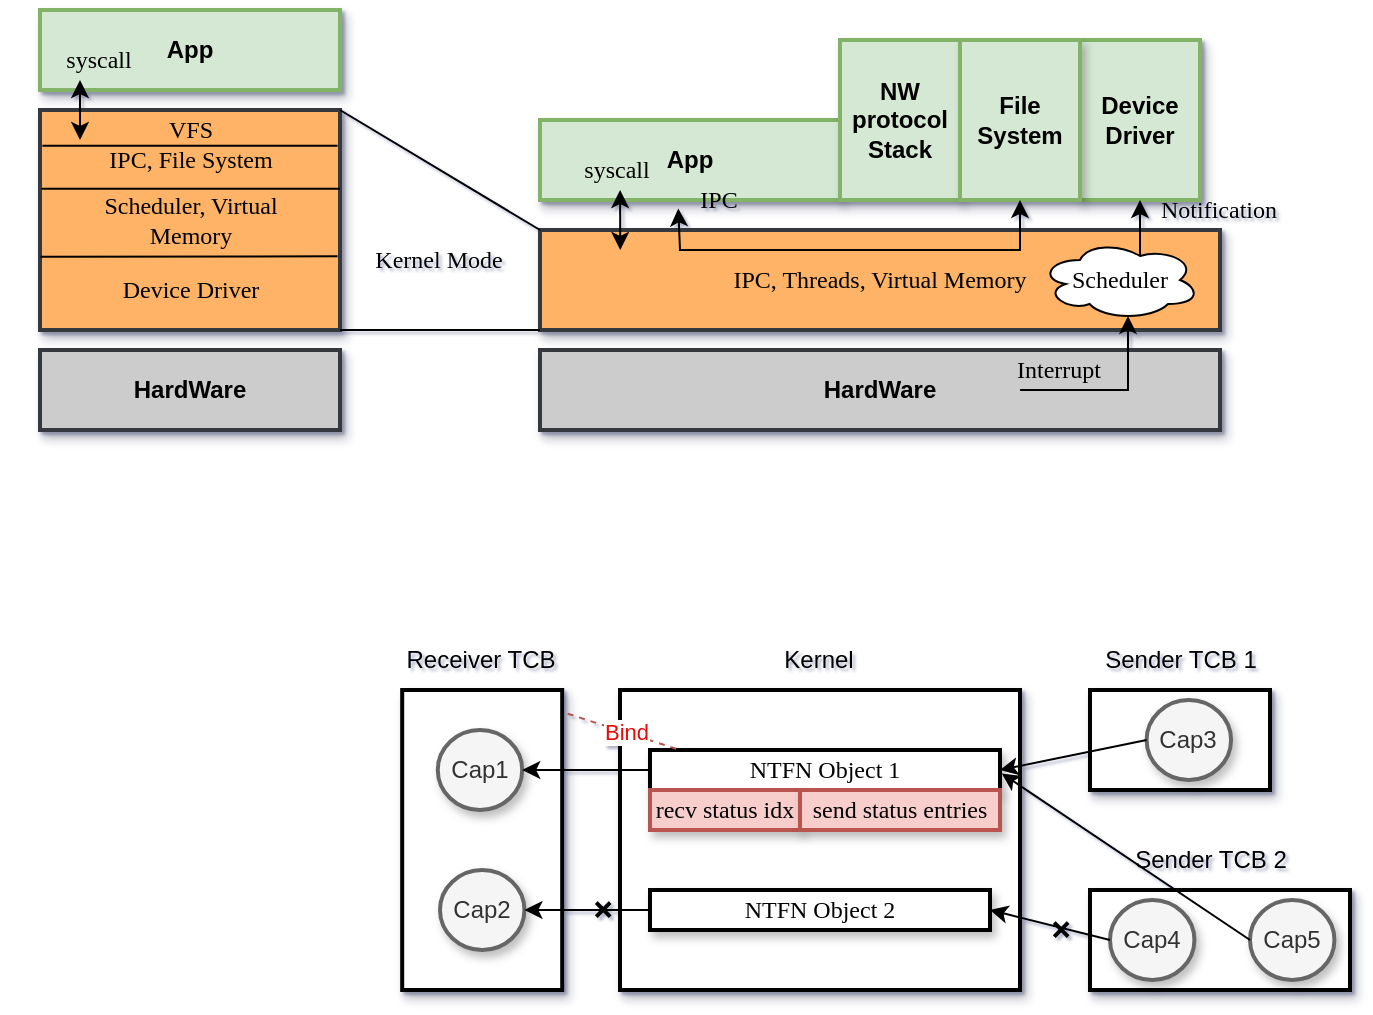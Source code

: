 <mxfile version="24.0.7" type="device">
  <diagram name="第 1 页" id="HJdR2ewPqc4SO0az2n2Y">
    <mxGraphModel dx="881" dy="-2804" grid="1" gridSize="10" guides="1" tooltips="1" connect="1" arrows="1" fold="1" page="1" pageScale="1" pageWidth="1169" pageHeight="827" background="#ffffff" math="0" shadow="1">
      <root>
        <mxCell id="0" />
        <mxCell id="1" parent="0" />
        <mxCell id="p9Vdy9ozkMkJOrNqYk9j-1" value="" style="rounded=0;whiteSpace=wrap;html=1;fillColor=#FFB366;strokeColor=#36393d;strokeWidth=2;container=0;shadow=1;" parent="1" vertex="1">
          <mxGeometry x="110" y="4100" width="150" height="110" as="geometry" />
        </mxCell>
        <mxCell id="p9Vdy9ozkMkJOrNqYk9j-2" value="&lt;b&gt;HardWare&lt;/b&gt;" style="rounded=0;whiteSpace=wrap;html=1;fillColor=#CCCCCC;strokeColor=#36393d;strokeWidth=2;container=0;shadow=1;" parent="1" vertex="1">
          <mxGeometry x="110" y="4220" width="150" height="40" as="geometry" />
        </mxCell>
        <mxCell id="p9Vdy9ozkMkJOrNqYk9j-3" value="" style="endArrow=none;html=1;rounded=0;entryX=0.008;entryY=0.162;entryDx=0;entryDy=0;exitX=0.992;exitY=0.162;exitDx=0;exitDy=0;entryPerimeter=0;exitPerimeter=0;" parent="1" source="p9Vdy9ozkMkJOrNqYk9j-1" target="p9Vdy9ozkMkJOrNqYk9j-1" edge="1">
          <mxGeometry width="50" height="50" relative="1" as="geometry">
            <mxPoint x="260" y="4128" as="sourcePoint" />
            <mxPoint x="190" y="4110" as="targetPoint" />
          </mxGeometry>
        </mxCell>
        <mxCell id="p9Vdy9ozkMkJOrNqYk9j-4" value="" style="endArrow=none;html=1;rounded=0;entryX=0.005;entryY=0.358;entryDx=0;entryDy=0;entryPerimeter=0;exitX=1;exitY=0.358;exitDx=0;exitDy=0;exitPerimeter=0;" parent="1" source="p9Vdy9ozkMkJOrNqYk9j-1" target="p9Vdy9ozkMkJOrNqYk9j-1" edge="1">
          <mxGeometry width="50" height="50" relative="1" as="geometry">
            <mxPoint x="260" y="4154.76" as="sourcePoint" />
            <mxPoint x="110" y="4154.76" as="targetPoint" />
          </mxGeometry>
        </mxCell>
        <mxCell id="p9Vdy9ozkMkJOrNqYk9j-5" value="" style="endArrow=none;html=1;rounded=0;entryX=0.002;entryY=0.667;entryDx=0;entryDy=0;entryPerimeter=0;exitX=0.992;exitY=0.665;exitDx=0;exitDy=0;exitPerimeter=0;" parent="1" source="p9Vdy9ozkMkJOrNqYk9j-1" target="p9Vdy9ozkMkJOrNqYk9j-1" edge="1">
          <mxGeometry width="50" height="50" relative="1" as="geometry">
            <mxPoint x="260" y="4180" as="sourcePoint" />
            <mxPoint x="110" y="4180" as="targetPoint" />
          </mxGeometry>
        </mxCell>
        <mxCell id="p9Vdy9ozkMkJOrNqYk9j-6" value="&lt;font style=&quot;font-size: 12px;&quot; face=&quot;Times New Roman&quot;&gt;VFS&lt;/font&gt;" style="text;strokeColor=none;align=center;fillColor=none;html=1;verticalAlign=middle;whiteSpace=wrap;rounded=0;strokeWidth=1;container=0;" parent="1" vertex="1">
          <mxGeometry x="135.58" y="4100" width="98.83" height="20" as="geometry" />
        </mxCell>
        <mxCell id="p9Vdy9ozkMkJOrNqYk9j-8" value="&lt;font style=&quot;font-size: 12px;&quot; face=&quot;Times New Roman&quot;&gt;IPC, File System&lt;/font&gt;" style="text;strokeColor=none;align=center;fillColor=none;html=1;verticalAlign=middle;whiteSpace=wrap;rounded=0;strokeWidth=1;container=0;" parent="1" vertex="1">
          <mxGeometry x="135.58" y="4115" width="98.83" height="20" as="geometry" />
        </mxCell>
        <mxCell id="p9Vdy9ozkMkJOrNqYk9j-9" value="&lt;font style=&quot;font-size: 12px;&quot; face=&quot;Times New Roman&quot;&gt;Scheduler, Virtual Memory&lt;/font&gt;" style="text;strokeColor=none;align=center;fillColor=none;html=1;verticalAlign=middle;whiteSpace=wrap;rounded=0;strokeWidth=1;container=0;" parent="1" vertex="1">
          <mxGeometry x="135.58" y="4145" width="98.83" height="20" as="geometry" />
        </mxCell>
        <mxCell id="p9Vdy9ozkMkJOrNqYk9j-10" value="&lt;font style=&quot;font-size: 12px;&quot; face=&quot;Times New Roman&quot;&gt;Device Driver&lt;/font&gt;" style="text;strokeColor=none;align=center;fillColor=none;html=1;verticalAlign=middle;whiteSpace=wrap;rounded=0;strokeWidth=1;container=0;" parent="1" vertex="1">
          <mxGeometry x="135.58" y="4180" width="98.83" height="20" as="geometry" />
        </mxCell>
        <mxCell id="p9Vdy9ozkMkJOrNqYk9j-11" value="&lt;b&gt;App&lt;/b&gt;" style="rounded=0;whiteSpace=wrap;html=1;fillColor=#d5e8d4;strokeColor=#82b366;strokeWidth=2;container=0;shadow=1;" parent="1" vertex="1">
          <mxGeometry x="110" y="4050" width="150" height="40" as="geometry" />
        </mxCell>
        <mxCell id="p9Vdy9ozkMkJOrNqYk9j-12" value="&lt;font face=&quot;Times New Roman&quot;&gt;IPC, Threads, Virtual Memory&lt;/font&gt;" style="rounded=0;whiteSpace=wrap;html=1;fillColor=#FFB366;strokeColor=#36393d;strokeWidth=2;container=0;shadow=1;" parent="1" vertex="1">
          <mxGeometry x="360" y="4160" width="340" height="50" as="geometry" />
        </mxCell>
        <mxCell id="p9Vdy9ozkMkJOrNqYk9j-13" value="&lt;b&gt;HardWare&lt;/b&gt;" style="rounded=0;whiteSpace=wrap;html=1;fillColor=#CCCCCC;strokeColor=#36393d;strokeWidth=2;container=0;shadow=1;" parent="1" vertex="1">
          <mxGeometry x="360" y="4220" width="340" height="40" as="geometry" />
        </mxCell>
        <mxCell id="p9Vdy9ozkMkJOrNqYk9j-21" value="&lt;b&gt;App&lt;/b&gt;" style="rounded=0;whiteSpace=wrap;html=1;fillColor=#d5e8d4;strokeColor=#82b366;strokeWidth=2;container=0;shadow=1;" parent="1" vertex="1">
          <mxGeometry x="360" y="4105" width="150" height="40" as="geometry" />
        </mxCell>
        <mxCell id="p9Vdy9ozkMkJOrNqYk9j-22" value="&lt;b&gt;NW protocol Stack&lt;/b&gt;" style="rounded=0;whiteSpace=wrap;html=1;fillColor=#d5e8d4;strokeColor=#82b366;strokeWidth=2;container=0;shadow=1;" parent="1" vertex="1">
          <mxGeometry x="510" y="4065" width="60" height="80" as="geometry" />
        </mxCell>
        <mxCell id="p9Vdy9ozkMkJOrNqYk9j-23" value="&lt;b&gt;Device Driver&lt;/b&gt;" style="rounded=0;whiteSpace=wrap;html=1;fillColor=#d5e8d4;strokeColor=#82b366;strokeWidth=2;container=0;shadow=1;" parent="1" vertex="1">
          <mxGeometry x="630" y="4065" width="60" height="80" as="geometry" />
        </mxCell>
        <mxCell id="p9Vdy9ozkMkJOrNqYk9j-24" value="&lt;b&gt;File System&lt;/b&gt;" style="rounded=0;whiteSpace=wrap;html=1;fillColor=#d5e8d4;strokeColor=#82b366;strokeWidth=2;container=0;shadow=1;" parent="1" vertex="1">
          <mxGeometry x="570" y="4065" width="60" height="80" as="geometry" />
        </mxCell>
        <mxCell id="p9Vdy9ozkMkJOrNqYk9j-25" value="" style="endArrow=none;html=1;rounded=0;exitX=1;exitY=0;exitDx=0;exitDy=0;entryX=0;entryY=0;entryDx=0;entryDy=0;" parent="1" source="p9Vdy9ozkMkJOrNqYk9j-1" target="p9Vdy9ozkMkJOrNqYk9j-12" edge="1">
          <mxGeometry width="50" height="50" relative="1" as="geometry">
            <mxPoint x="430" y="4100" as="sourcePoint" />
            <mxPoint x="480" y="4050" as="targetPoint" />
          </mxGeometry>
        </mxCell>
        <mxCell id="p9Vdy9ozkMkJOrNqYk9j-26" value="" style="endArrow=none;html=1;rounded=0;exitX=1;exitY=0;exitDx=0;exitDy=0;entryX=0;entryY=1;entryDx=0;entryDy=0;" parent="1" target="p9Vdy9ozkMkJOrNqYk9j-12" edge="1">
          <mxGeometry width="50" height="50" relative="1" as="geometry">
            <mxPoint x="260" y="4210" as="sourcePoint" />
            <mxPoint x="360" y="4270" as="targetPoint" />
          </mxGeometry>
        </mxCell>
        <mxCell id="p9Vdy9ozkMkJOrNqYk9j-27" value="&lt;font style=&quot;font-size: 12px;&quot; face=&quot;Times New Roman&quot;&gt;Kernel Mode&lt;/font&gt;" style="text;strokeColor=none;align=center;fillColor=none;html=1;verticalAlign=middle;whiteSpace=wrap;rounded=0;strokeWidth=1;container=0;" parent="1" vertex="1">
          <mxGeometry x="260" y="4165" width="98.83" height="20" as="geometry" />
        </mxCell>
        <mxCell id="p9Vdy9ozkMkJOrNqYk9j-32" value="" style="endArrow=classic;startArrow=classic;html=1;rounded=0;entryX=0.5;entryY=1;entryDx=0;entryDy=0;exitX=0.461;exitY=1.106;exitDx=0;exitDy=0;exitPerimeter=0;" parent="1" source="p9Vdy9ozkMkJOrNqYk9j-21" target="p9Vdy9ozkMkJOrNqYk9j-24" edge="1">
          <mxGeometry width="50" height="50" relative="1" as="geometry">
            <mxPoint x="430" y="4150" as="sourcePoint" />
            <mxPoint x="480" y="4180" as="targetPoint" />
            <Array as="points">
              <mxPoint x="430" y="4170" />
              <mxPoint x="600" y="4170" />
            </Array>
          </mxGeometry>
        </mxCell>
        <mxCell id="p9Vdy9ozkMkJOrNqYk9j-35" value="" style="endArrow=classic;startArrow=classic;html=1;rounded=0;exitX=0.118;exitY=0.2;exitDx=0;exitDy=0;exitPerimeter=0;entryX=0.267;entryY=0.875;entryDx=0;entryDy=0;entryPerimeter=0;" parent="1" source="p9Vdy9ozkMkJOrNqYk9j-12" target="p9Vdy9ozkMkJOrNqYk9j-21" edge="1">
          <mxGeometry width="50" height="50" relative="1" as="geometry">
            <mxPoint x="360" y="4180" as="sourcePoint" />
            <mxPoint x="410" y="4130" as="targetPoint" />
          </mxGeometry>
        </mxCell>
        <mxCell id="p9Vdy9ozkMkJOrNqYk9j-36" value="&lt;font style=&quot;font-size: 12px;&quot; face=&quot;Times New Roman&quot;&gt;syscall&lt;/font&gt;" style="text;strokeColor=none;align=center;fillColor=none;html=1;verticalAlign=middle;whiteSpace=wrap;rounded=0;strokeWidth=1;container=0;" parent="1" vertex="1">
          <mxGeometry x="348.83" y="4120" width="98.83" height="20" as="geometry" />
        </mxCell>
        <mxCell id="p9Vdy9ozkMkJOrNqYk9j-37" value="&lt;font style=&quot;font-size: 12px;&quot; face=&quot;Times New Roman&quot;&gt;IPC&lt;/font&gt;" style="text;strokeColor=none;align=center;fillColor=none;html=1;verticalAlign=middle;whiteSpace=wrap;rounded=0;strokeWidth=1;container=0;" parent="1" vertex="1">
          <mxGeometry x="400.0" y="4135" width="98.83" height="20" as="geometry" />
        </mxCell>
        <mxCell id="p9Vdy9ozkMkJOrNqYk9j-39" value="&lt;font face=&quot;Times New Roman&quot;&gt;Scheduler&lt;/font&gt;" style="ellipse;shape=cloud;whiteSpace=wrap;html=1;" parent="1" vertex="1">
          <mxGeometry x="610" y="4165" width="80" height="40" as="geometry" />
        </mxCell>
        <mxCell id="p9Vdy9ozkMkJOrNqYk9j-40" value="" style="endArrow=classic;html=1;rounded=0;exitX=0.706;exitY=0.5;exitDx=0;exitDy=0;exitPerimeter=0;entryX=0.55;entryY=0.95;entryDx=0;entryDy=0;entryPerimeter=0;" parent="1" source="p9Vdy9ozkMkJOrNqYk9j-13" target="p9Vdy9ozkMkJOrNqYk9j-39" edge="1">
          <mxGeometry width="50" height="50" relative="1" as="geometry">
            <mxPoint x="550" y="4250" as="sourcePoint" />
            <mxPoint x="600" y="4200" as="targetPoint" />
            <Array as="points">
              <mxPoint x="654" y="4240" />
            </Array>
          </mxGeometry>
        </mxCell>
        <mxCell id="p9Vdy9ozkMkJOrNqYk9j-41" value="&lt;font style=&quot;font-size: 12px;&quot; face=&quot;Times New Roman&quot;&gt;Interrupt&lt;/font&gt;" style="text;strokeColor=none;align=center;fillColor=none;html=1;verticalAlign=middle;whiteSpace=wrap;rounded=0;strokeWidth=1;container=0;" parent="1" vertex="1">
          <mxGeometry x="570" y="4220" width="98.83" height="20" as="geometry" />
        </mxCell>
        <mxCell id="p9Vdy9ozkMkJOrNqYk9j-42" value="" style="endArrow=classic;html=1;rounded=0;exitX=0.625;exitY=0.2;exitDx=0;exitDy=0;exitPerimeter=0;" parent="1" source="p9Vdy9ozkMkJOrNqYk9j-39" target="p9Vdy9ozkMkJOrNqYk9j-23" edge="1">
          <mxGeometry width="50" height="50" relative="1" as="geometry">
            <mxPoint x="550" y="4250" as="sourcePoint" />
            <mxPoint x="600" y="4200" as="targetPoint" />
          </mxGeometry>
        </mxCell>
        <mxCell id="p9Vdy9ozkMkJOrNqYk9j-43" value="&lt;font style=&quot;font-size: 12px;&quot; face=&quot;Times New Roman&quot;&gt;Notification&lt;/font&gt;" style="text;strokeColor=none;align=center;fillColor=none;html=1;verticalAlign=middle;whiteSpace=wrap;rounded=0;strokeWidth=1;container=0;" parent="1" vertex="1">
          <mxGeometry x="650" y="4140" width="98.83" height="20" as="geometry" />
        </mxCell>
        <mxCell id="p9Vdy9ozkMkJOrNqYk9j-45" value="" style="endArrow=classic;startArrow=classic;html=1;rounded=0;exitX=0.118;exitY=0.2;exitDx=0;exitDy=0;exitPerimeter=0;entryX=0.267;entryY=0.875;entryDx=0;entryDy=0;entryPerimeter=0;" parent="1" edge="1">
          <mxGeometry width="50" height="50" relative="1" as="geometry">
            <mxPoint x="130" y="4115" as="sourcePoint" />
            <mxPoint x="130" y="4085" as="targetPoint" />
          </mxGeometry>
        </mxCell>
        <mxCell id="p9Vdy9ozkMkJOrNqYk9j-46" value="&lt;font style=&quot;font-size: 12px;&quot; face=&quot;Times New Roman&quot;&gt;syscall&lt;/font&gt;" style="text;strokeColor=none;align=center;fillColor=none;html=1;verticalAlign=middle;whiteSpace=wrap;rounded=0;strokeWidth=1;container=0;" parent="1" vertex="1">
          <mxGeometry x="90.0" y="4065" width="98.83" height="20" as="geometry" />
        </mxCell>
        <mxCell id="B-JMvFTmKCqjfrojI3Oj-91" value="" style="rounded=0;whiteSpace=wrap;html=1;strokeWidth=2;container=0;shadow=1;" vertex="1" parent="1">
          <mxGeometry x="400" y="4390" width="200" height="150" as="geometry" />
        </mxCell>
        <mxCell id="B-JMvFTmKCqjfrojI3Oj-93" value="&lt;font face=&quot;Times New Roman&quot;&gt;NTFN Object 1&lt;/font&gt;" style="rounded=0;whiteSpace=wrap;html=1;strokeWidth=2;container=0;shadow=1;" vertex="1" parent="1">
          <mxGeometry x="415" y="4420" width="175" height="20" as="geometry" />
        </mxCell>
        <mxCell id="B-JMvFTmKCqjfrojI3Oj-94" value="&lt;font face=&quot;Times New Roman&quot;&gt;NTFN Object 2&lt;/font&gt;" style="rounded=0;whiteSpace=wrap;html=1;strokeWidth=2;container=0;shadow=1;" vertex="1" parent="1">
          <mxGeometry x="415" y="4490" width="170" height="20" as="geometry" />
        </mxCell>
        <mxCell id="B-JMvFTmKCqjfrojI3Oj-95" value="" style="rounded=0;whiteSpace=wrap;html=1;strokeWidth=2;container=0;shadow=1;" vertex="1" parent="1">
          <mxGeometry x="291.1" y="4390" width="80" height="150" as="geometry" />
        </mxCell>
        <mxCell id="B-JMvFTmKCqjfrojI3Oj-96" value="Receiver TCB" style="text;html=1;align=center;verticalAlign=middle;resizable=0;points=[];autosize=1;strokeColor=none;fillColor=none;" vertex="1" parent="1">
          <mxGeometry x="280" y="4360" width="100" height="30" as="geometry" />
        </mxCell>
        <mxCell id="B-JMvFTmKCqjfrojI3Oj-97" value="Kernel" style="text;html=1;align=center;verticalAlign=middle;resizable=0;points=[];autosize=1;strokeColor=none;fillColor=none;" vertex="1" parent="1">
          <mxGeometry x="468.83" y="4360" width="60" height="30" as="geometry" />
        </mxCell>
        <mxCell id="B-JMvFTmKCqjfrojI3Oj-98" value="" style="rounded=0;whiteSpace=wrap;html=1;strokeWidth=2;container=0;shadow=1;" vertex="1" parent="1">
          <mxGeometry x="635" y="4390" width="90" height="50" as="geometry" />
        </mxCell>
        <mxCell id="B-JMvFTmKCqjfrojI3Oj-99" value="Sender TCB 1" style="text;html=1;align=center;verticalAlign=middle;resizable=0;points=[];autosize=1;strokeColor=none;fillColor=none;" vertex="1" parent="1">
          <mxGeometry x="630" y="4360" width="100" height="30" as="geometry" />
        </mxCell>
        <mxCell id="B-JMvFTmKCqjfrojI3Oj-101" value="Cap1" style="ellipse;whiteSpace=wrap;html=1;shadow=1;rounded=0;strokeColor=#666666;strokeWidth=2;align=center;verticalAlign=middle;fontFamily=Helvetica;fontSize=12;fillColor=#f5f5f5;fontColor=#333333;" vertex="1" parent="1">
          <mxGeometry x="308.89" y="4410" width="42.21" height="40" as="geometry" />
        </mxCell>
        <mxCell id="B-JMvFTmKCqjfrojI3Oj-106" value="Cap3" style="ellipse;whiteSpace=wrap;html=1;shadow=1;rounded=0;strokeColor=#666666;strokeWidth=2;align=center;verticalAlign=middle;fontFamily=Helvetica;fontSize=12;fillColor=#f5f5f5;fontColor=#333333;" vertex="1" parent="1">
          <mxGeometry x="663.31" y="4395" width="42.21" height="40" as="geometry" />
        </mxCell>
        <mxCell id="B-JMvFTmKCqjfrojI3Oj-110" value="" style="rounded=0;whiteSpace=wrap;html=1;strokeWidth=2;container=0;shadow=1;" vertex="1" parent="1">
          <mxGeometry x="635" y="4490" width="130" height="50" as="geometry" />
        </mxCell>
        <mxCell id="B-JMvFTmKCqjfrojI3Oj-111" value="Sender TCB 2" style="text;html=1;align=center;verticalAlign=middle;resizable=0;points=[];autosize=1;strokeColor=none;fillColor=none;" vertex="1" parent="1">
          <mxGeometry x="645" y="4460" width="100" height="30" as="geometry" />
        </mxCell>
        <mxCell id="B-JMvFTmKCqjfrojI3Oj-112" value="Cap4" style="ellipse;whiteSpace=wrap;html=1;shadow=1;rounded=0;strokeColor=#666666;strokeWidth=2;align=center;verticalAlign=middle;fontFamily=Helvetica;fontSize=12;fillColor=#f5f5f5;fontColor=#333333;" vertex="1" parent="1">
          <mxGeometry x="645" y="4495" width="42.21" height="40" as="geometry" />
        </mxCell>
        <mxCell id="B-JMvFTmKCqjfrojI3Oj-113" value="Cap5" style="ellipse;whiteSpace=wrap;html=1;shadow=1;rounded=0;strokeColor=#666666;strokeWidth=2;align=center;verticalAlign=middle;fontFamily=Helvetica;fontSize=12;fillColor=#f5f5f5;fontColor=#333333;" vertex="1" parent="1">
          <mxGeometry x="715" y="4495" width="42.21" height="40" as="geometry" />
        </mxCell>
        <mxCell id="B-JMvFTmKCqjfrojI3Oj-116" value="Cap2" style="ellipse;whiteSpace=wrap;html=1;shadow=1;rounded=0;strokeColor=#666666;strokeWidth=2;align=center;verticalAlign=middle;fontFamily=Helvetica;fontSize=12;fillColor=#f5f5f5;fontColor=#333333;" vertex="1" parent="1">
          <mxGeometry x="310.0" y="4480" width="42.21" height="40" as="geometry" />
        </mxCell>
        <mxCell id="B-JMvFTmKCqjfrojI3Oj-118" value="" style="endArrow=classic;html=1;rounded=0;exitX=0;exitY=0.5;exitDx=0;exitDy=0;entryX=1;entryY=0.5;entryDx=0;entryDy=0;" edge="1" parent="1" source="B-JMvFTmKCqjfrojI3Oj-93" target="B-JMvFTmKCqjfrojI3Oj-101">
          <mxGeometry width="50" height="50" relative="1" as="geometry">
            <mxPoint x="350" y="4410" as="sourcePoint" />
            <mxPoint x="400" y="4360" as="targetPoint" />
          </mxGeometry>
        </mxCell>
        <mxCell id="B-JMvFTmKCqjfrojI3Oj-119" value="" style="endArrow=classic;html=1;rounded=0;exitX=0;exitY=0.5;exitDx=0;exitDy=0;entryX=1;entryY=0.5;entryDx=0;entryDy=0;" edge="1" parent="1" source="B-JMvFTmKCqjfrojI3Oj-94" target="B-JMvFTmKCqjfrojI3Oj-116">
          <mxGeometry width="50" height="50" relative="1" as="geometry">
            <mxPoint x="350" y="4410" as="sourcePoint" />
            <mxPoint x="400" y="4360" as="targetPoint" />
          </mxGeometry>
        </mxCell>
        <mxCell id="B-JMvFTmKCqjfrojI3Oj-120" value="" style="endArrow=classic;html=1;rounded=0;exitX=0;exitY=0.5;exitDx=0;exitDy=0;entryX=1;entryY=0.5;entryDx=0;entryDy=0;" edge="1" parent="1" source="B-JMvFTmKCqjfrojI3Oj-106" target="B-JMvFTmKCqjfrojI3Oj-93">
          <mxGeometry width="50" height="50" relative="1" as="geometry">
            <mxPoint x="350" y="4410" as="sourcePoint" />
            <mxPoint x="400" y="4360" as="targetPoint" />
          </mxGeometry>
        </mxCell>
        <mxCell id="B-JMvFTmKCqjfrojI3Oj-121" value="" style="endArrow=classic;html=1;rounded=0;exitX=0;exitY=0.5;exitDx=0;exitDy=0;entryX=1;entryY=0.5;entryDx=0;entryDy=0;" edge="1" parent="1" source="B-JMvFTmKCqjfrojI3Oj-112" target="B-JMvFTmKCqjfrojI3Oj-94">
          <mxGeometry width="50" height="50" relative="1" as="geometry">
            <mxPoint x="350" y="4410" as="sourcePoint" />
            <mxPoint x="400" y="4360" as="targetPoint" />
          </mxGeometry>
        </mxCell>
        <mxCell id="B-JMvFTmKCqjfrojI3Oj-122" value="" style="endArrow=classic;html=1;rounded=0;exitX=0;exitY=0.5;exitDx=0;exitDy=0;entryX=1.005;entryY=0.585;entryDx=0;entryDy=0;entryPerimeter=0;" edge="1" parent="1" source="B-JMvFTmKCqjfrojI3Oj-113" target="B-JMvFTmKCqjfrojI3Oj-93">
          <mxGeometry width="50" height="50" relative="1" as="geometry">
            <mxPoint x="350" y="4410" as="sourcePoint" />
            <mxPoint x="400" y="4360" as="targetPoint" />
          </mxGeometry>
        </mxCell>
        <mxCell id="B-JMvFTmKCqjfrojI3Oj-124" value="&lt;font face=&quot;Times New Roman&quot;&gt;recv status idx&lt;/font&gt;" style="rounded=0;whiteSpace=wrap;html=1;strokeWidth=2;container=0;shadow=1;fillColor=#f8cecc;strokeColor=#b85450;" vertex="1" parent="1">
          <mxGeometry x="415" y="4440" width="75" height="20" as="geometry" />
        </mxCell>
        <mxCell id="B-JMvFTmKCqjfrojI3Oj-125" value="&lt;font face=&quot;Times New Roman&quot;&gt;send status entries&lt;/font&gt;" style="rounded=0;whiteSpace=wrap;html=1;strokeWidth=2;container=0;shadow=1;fillColor=#f8cecc;strokeColor=#b85450;" vertex="1" parent="1">
          <mxGeometry x="490" y="4440" width="100" height="20" as="geometry" />
        </mxCell>
        <mxCell id="B-JMvFTmKCqjfrojI3Oj-126" value="" style="endArrow=none;dashed=1;html=1;rounded=0;exitX=1.034;exitY=0.079;exitDx=0;exitDy=0;exitPerimeter=0;fillColor=#f8cecc;strokeColor=#b85450;" edge="1" parent="1" source="B-JMvFTmKCqjfrojI3Oj-95">
          <mxGeometry width="50" height="50" relative="1" as="geometry">
            <mxPoint x="380" y="4470" as="sourcePoint" />
            <mxPoint x="430" y="4420" as="targetPoint" />
          </mxGeometry>
        </mxCell>
        <mxCell id="B-JMvFTmKCqjfrojI3Oj-127" value="&lt;font color=&quot;#e70808&quot;&gt;Bind&lt;/font&gt;" style="edgeLabel;html=1;align=center;verticalAlign=middle;resizable=0;points=[];" vertex="1" connectable="0" parent="B-JMvFTmKCqjfrojI3Oj-126">
          <mxGeometry x="0.028" y="1" relative="1" as="geometry">
            <mxPoint as="offset" />
          </mxGeometry>
        </mxCell>
        <mxCell id="B-JMvFTmKCqjfrojI3Oj-128" value="❌" style="text;html=1;align=center;verticalAlign=middle;resizable=0;points=[];autosize=1;strokeColor=none;fillColor=none;" vertex="1" parent="1">
          <mxGeometry x="371.1" y="4485" width="40" height="30" as="geometry" />
        </mxCell>
        <mxCell id="B-JMvFTmKCqjfrojI3Oj-130" value="❌" style="text;html=1;align=center;verticalAlign=middle;resizable=0;points=[];autosize=1;strokeColor=none;fillColor=none;" vertex="1" parent="1">
          <mxGeometry x="600" y="4495" width="40" height="30" as="geometry" />
        </mxCell>
      </root>
    </mxGraphModel>
  </diagram>
</mxfile>
